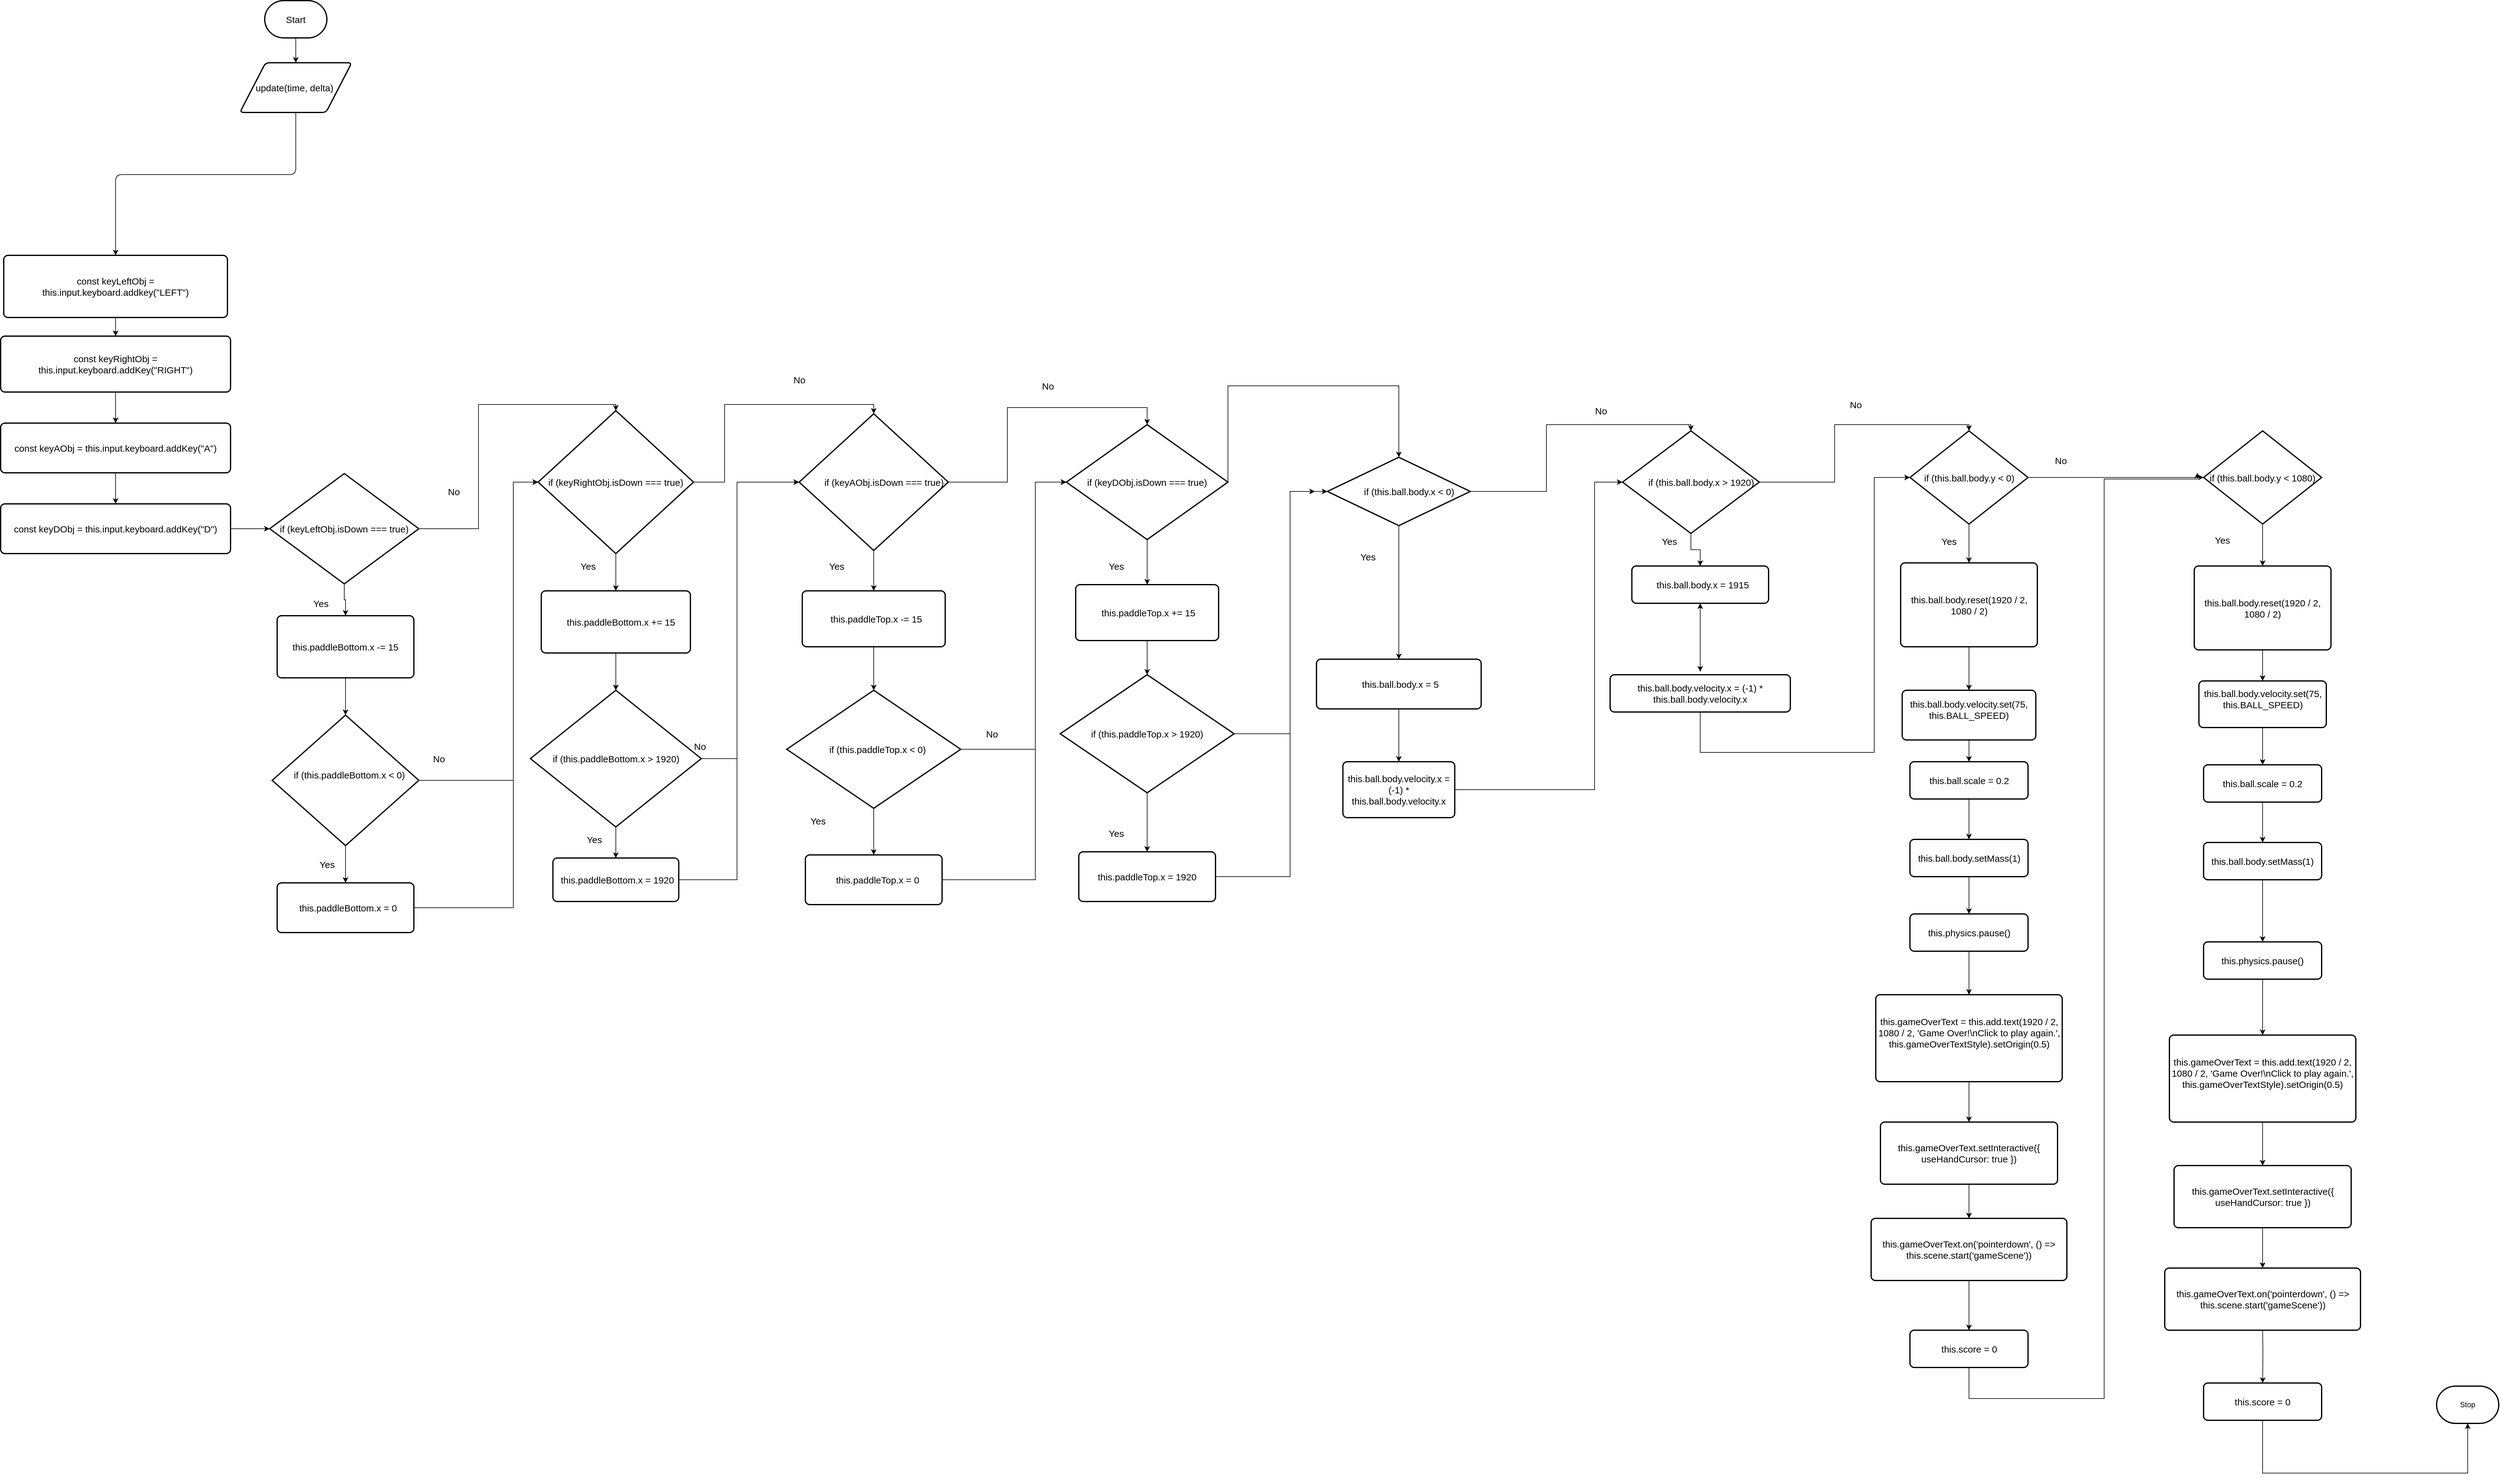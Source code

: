 <mxfile>
    <diagram id="z4mt53UjnIS7nQfkc0E0" name="Page-1">
        <mxGraphModel dx="2086" dy="1900" grid="1" gridSize="10" guides="1" tooltips="1" connect="1" arrows="1" fold="1" page="1" pageScale="1" pageWidth="827" pageHeight="1169" math="0" shadow="0">
            <root>
                <mxCell id="0"/>
                <mxCell id="1" parent="0"/>
                <mxCell id="9" style="edgeStyle=orthogonalEdgeStyle;html=1;rounded=0;" parent="1" source="2" target="8" edge="1">
                    <mxGeometry relative="1" as="geometry"/>
                </mxCell>
                <mxCell id="2" value="&lt;font style=&quot;font-size: 15px&quot;&gt;Start&lt;/font&gt;" style="strokeWidth=2;html=1;shape=mxgraph.flowchart.terminator;whiteSpace=wrap;" parent="1" vertex="1">
                    <mxGeometry x="-375" y="-90" width="100" height="60" as="geometry"/>
                </mxCell>
                <mxCell id="32" style="edgeStyle=orthogonalEdgeStyle;rounded=0;html=1;entryX=0.5;entryY=0;entryDx=0;entryDy=0;fontSize=15;" parent="1" source="7" target="31" edge="1">
                    <mxGeometry relative="1" as="geometry"/>
                </mxCell>
                <mxCell id="45" style="edgeStyle=orthogonalEdgeStyle;rounded=0;html=1;entryX=0;entryY=0.5;entryDx=0;entryDy=0;entryPerimeter=0;fontSize=15;" parent="1" source="7" target="34" edge="1">
                    <mxGeometry relative="1" as="geometry">
                        <Array as="points">
                            <mxPoint x="25" y="1165"/>
                            <mxPoint x="25" y="685"/>
                        </Array>
                    </mxGeometry>
                </mxCell>
                <mxCell id="7" value="&lt;font style=&quot;font-size: 15px&quot;&gt;&amp;nbsp; &amp;nbsp; &amp;nbsp; &amp;nbsp; if (this.paddleBottom.x &amp;lt; 0)&amp;nbsp; &amp;nbsp; &amp;nbsp; &amp;nbsp;&amp;nbsp;&lt;/font&gt;" style="strokeWidth=2;html=1;shape=mxgraph.flowchart.decision;whiteSpace=wrap;" parent="1" vertex="1">
                    <mxGeometry x="-363" y="1060" width="236" height="210" as="geometry"/>
                </mxCell>
                <mxCell id="145" style="edgeStyle=orthogonalEdgeStyle;html=1;entryX=0.5;entryY=0;entryDx=0;entryDy=0;" edge="1" parent="1" source="8" target="17">
                    <mxGeometry relative="1" as="geometry">
                        <mxPoint x="-315" y="190" as="sourcePoint"/>
                        <Array as="points">
                            <mxPoint x="-325" y="190"/>
                            <mxPoint x="-615" y="190"/>
                        </Array>
                    </mxGeometry>
                </mxCell>
                <mxCell id="8" value="&lt;font style=&quot;font-size: 15px&quot;&gt;update(time, delta)&amp;nbsp;&lt;/font&gt;" style="shape=parallelogram;html=1;strokeWidth=2;perimeter=parallelogramPerimeter;whiteSpace=wrap;rounded=1;arcSize=12;size=0.23;" parent="1" vertex="1">
                    <mxGeometry x="-415" y="10" width="180" height="80" as="geometry"/>
                </mxCell>
                <mxCell id="21" style="edgeStyle=orthogonalEdgeStyle;rounded=0;html=1;entryX=0.5;entryY=0;entryDx=0;entryDy=0;fontSize=15;" parent="1" source="17" target="19" edge="1">
                    <mxGeometry relative="1" as="geometry"/>
                </mxCell>
                <mxCell id="17" value="&lt;font style=&quot;font-size: 15px&quot;&gt;const keyLeftObj = this.input.keyboard.addkey(&quot;LEFT&quot;)&lt;/font&gt;" style="rounded=1;whiteSpace=wrap;html=1;absoluteArcSize=1;arcSize=14;strokeWidth=2;" parent="1" vertex="1">
                    <mxGeometry x="-795" y="320" width="360" height="100" as="geometry"/>
                </mxCell>
                <mxCell id="22" style="edgeStyle=orthogonalEdgeStyle;rounded=0;html=1;fontSize=15;" parent="1" source="19" target="20" edge="1">
                    <mxGeometry relative="1" as="geometry"/>
                </mxCell>
                <mxCell id="19" value="&lt;font style=&quot;font-size: 15px&quot;&gt;const keyRightObj = this.input.keyboard.addKey(&quot;RIGHT&quot;)&lt;/font&gt;" style="rounded=1;whiteSpace=wrap;html=1;absoluteArcSize=1;arcSize=14;strokeWidth=2;" parent="1" vertex="1">
                    <mxGeometry x="-800" y="450" width="370" height="90" as="geometry"/>
                </mxCell>
                <mxCell id="24" style="edgeStyle=orthogonalEdgeStyle;rounded=0;html=1;entryX=0.5;entryY=0;entryDx=0;entryDy=0;fontSize=15;" parent="1" source="20" target="23" edge="1">
                    <mxGeometry relative="1" as="geometry"/>
                </mxCell>
                <mxCell id="20" value="&lt;font style=&quot;font-size: 15px&quot;&gt;const keyAObj = this.input.keyboard.addKey(&quot;A&quot;)&lt;/font&gt;" style="rounded=1;whiteSpace=wrap;html=1;absoluteArcSize=1;arcSize=14;strokeWidth=2;" parent="1" vertex="1">
                    <mxGeometry x="-800" y="590" width="370" height="80" as="geometry"/>
                </mxCell>
                <mxCell id="26" style="edgeStyle=orthogonalEdgeStyle;rounded=0;html=1;fontSize=15;" parent="1" source="23" target="25" edge="1">
                    <mxGeometry relative="1" as="geometry"/>
                </mxCell>
                <mxCell id="23" value="&lt;font style=&quot;font-size: 15px&quot;&gt;const keyDObj = this.input.keyboard.addKey(&quot;D&quot;)&lt;/font&gt;" style="rounded=1;whiteSpace=wrap;html=1;absoluteArcSize=1;arcSize=14;strokeWidth=2;" parent="1" vertex="1">
                    <mxGeometry x="-800" y="720" width="370" height="80" as="geometry"/>
                </mxCell>
                <mxCell id="28" style="edgeStyle=orthogonalEdgeStyle;rounded=0;html=1;fontSize=15;" parent="1" source="25" target="27" edge="1">
                    <mxGeometry relative="1" as="geometry"/>
                </mxCell>
                <mxCell id="144" style="edgeStyle=orthogonalEdgeStyle;rounded=0;html=1;entryX=0.5;entryY=0;entryDx=0;entryDy=0;entryPerimeter=0;fontSize=15;" parent="1" source="25" target="34" edge="1">
                    <mxGeometry relative="1" as="geometry"/>
                </mxCell>
                <mxCell id="25" value="&lt;font style=&quot;font-size: 15px&quot;&gt;if (keyLeftObj.isDown === true)&lt;/font&gt;" style="strokeWidth=2;html=1;shape=mxgraph.flowchart.decision;whiteSpace=wrap;" parent="1" vertex="1">
                    <mxGeometry x="-367" y="671.25" width="240" height="177.5" as="geometry"/>
                </mxCell>
                <mxCell id="30" style="edgeStyle=orthogonalEdgeStyle;rounded=0;html=1;fontSize=15;" parent="1" source="27" target="7" edge="1">
                    <mxGeometry relative="1" as="geometry"/>
                </mxCell>
                <mxCell id="27" value="this.paddleBottom.x -= 15" style="rounded=1;whiteSpace=wrap;html=1;absoluteArcSize=1;arcSize=14;strokeWidth=2;fontSize=15;" parent="1" vertex="1">
                    <mxGeometry x="-355" y="900" width="220" height="100" as="geometry"/>
                </mxCell>
                <mxCell id="29" value="Yes" style="text;html=1;align=center;verticalAlign=middle;resizable=0;points=[];autosize=1;strokeColor=none;fillColor=none;fontSize=15;" parent="1" vertex="1">
                    <mxGeometry x="-305" y="870" width="40" height="20" as="geometry"/>
                </mxCell>
                <mxCell id="42" style="edgeStyle=orthogonalEdgeStyle;rounded=0;html=1;entryX=0;entryY=0.5;entryDx=0;entryDy=0;entryPerimeter=0;fontSize=15;" parent="1" source="31" target="34" edge="1">
                    <mxGeometry relative="1" as="geometry">
                        <Array as="points">
                            <mxPoint x="25" y="1370"/>
                            <mxPoint x="25" y="685"/>
                        </Array>
                    </mxGeometry>
                </mxCell>
                <mxCell id="31" value="&amp;nbsp; this.paddleBottom.x = 0" style="rounded=1;whiteSpace=wrap;html=1;absoluteArcSize=1;arcSize=14;strokeWidth=2;fontSize=15;" parent="1" vertex="1">
                    <mxGeometry x="-355" y="1330" width="220" height="80" as="geometry"/>
                </mxCell>
                <mxCell id="33" value="Yes" style="text;html=1;align=center;verticalAlign=middle;resizable=0;points=[];autosize=1;strokeColor=none;fillColor=none;fontSize=15;" parent="1" vertex="1">
                    <mxGeometry x="-295" y="1290" width="40" height="20" as="geometry"/>
                </mxCell>
                <mxCell id="47" style="edgeStyle=none;html=1;entryX=0.5;entryY=0;entryDx=0;entryDy=0;fontSize=15;" parent="1" source="34" target="46" edge="1">
                    <mxGeometry relative="1" as="geometry"/>
                </mxCell>
                <mxCell id="56" style="edgeStyle=orthogonalEdgeStyle;rounded=0;html=1;entryX=0.5;entryY=0;entryDx=0;entryDy=0;entryPerimeter=0;fontSize=15;" parent="1" source="34" target="52" edge="1">
                    <mxGeometry relative="1" as="geometry">
                        <Array as="points">
                            <mxPoint x="365" y="685"/>
                            <mxPoint x="365" y="560"/>
                            <mxPoint x="605" y="560"/>
                        </Array>
                    </mxGeometry>
                </mxCell>
                <mxCell id="34" value="if (keyRightObj.isDown === true)" style="strokeWidth=2;html=1;shape=mxgraph.flowchart.decision;whiteSpace=wrap;fontSize=15;" parent="1" vertex="1">
                    <mxGeometry x="65" y="570" width="250" height="230" as="geometry"/>
                </mxCell>
                <mxCell id="36" value="No" style="text;html=1;align=center;verticalAlign=middle;resizable=0;points=[];autosize=1;strokeColor=none;fillColor=none;fontSize=15;" parent="1" vertex="1">
                    <mxGeometry x="-91" y="690" width="40" height="20" as="geometry"/>
                </mxCell>
                <mxCell id="49" style="edgeStyle=none;html=1;entryX=0.5;entryY=0;entryDx=0;entryDy=0;entryPerimeter=0;fontSize=15;" parent="1" source="46" target="48" edge="1">
                    <mxGeometry relative="1" as="geometry"/>
                </mxCell>
                <mxCell id="46" value="&lt;font style=&quot;font-size: 15px&quot;&gt;&amp;nbsp; &amp;nbsp; this.paddleBottom.x += 15&lt;/font&gt;" style="rounded=1;whiteSpace=wrap;html=1;absoluteArcSize=1;arcSize=14;strokeWidth=2;" parent="1" vertex="1">
                    <mxGeometry x="70" y="860" width="240" height="100" as="geometry"/>
                </mxCell>
                <mxCell id="51" style="edgeStyle=none;html=1;fontSize=15;" parent="1" source="48" target="50" edge="1">
                    <mxGeometry relative="1" as="geometry"/>
                </mxCell>
                <mxCell id="58" style="edgeStyle=orthogonalEdgeStyle;rounded=0;html=1;entryX=0;entryY=0.5;entryDx=0;entryDy=0;entryPerimeter=0;fontSize=15;" parent="1" source="48" target="52" edge="1">
                    <mxGeometry relative="1" as="geometry">
                        <Array as="points">
                            <mxPoint x="385" y="1130"/>
                            <mxPoint x="385" y="685"/>
                        </Array>
                    </mxGeometry>
                </mxCell>
                <mxCell id="48" value="if (this.paddleBottom.x &amp;gt; 1920)" style="strokeWidth=2;html=1;shape=mxgraph.flowchart.decision;whiteSpace=wrap;fontSize=15;" parent="1" vertex="1">
                    <mxGeometry x="52.5" y="1020" width="275" height="220" as="geometry"/>
                </mxCell>
                <mxCell id="57" style="edgeStyle=orthogonalEdgeStyle;rounded=0;html=1;entryX=0;entryY=0.5;entryDx=0;entryDy=0;entryPerimeter=0;fontSize=15;" parent="1" source="50" target="52" edge="1">
                    <mxGeometry relative="1" as="geometry">
                        <Array as="points">
                            <mxPoint x="385" y="1325"/>
                            <mxPoint x="385" y="685"/>
                        </Array>
                    </mxGeometry>
                </mxCell>
                <mxCell id="50" value="&lt;div&gt;&amp;nbsp;this.paddleBottom.x = 1920&lt;/div&gt;" style="rounded=1;whiteSpace=wrap;html=1;absoluteArcSize=1;arcSize=14;strokeWidth=2;fontSize=15;" parent="1" vertex="1">
                    <mxGeometry x="88.75" y="1290" width="202.5" height="70" as="geometry"/>
                </mxCell>
                <mxCell id="62" style="edgeStyle=orthogonalEdgeStyle;rounded=0;html=1;fontSize=15;" parent="1" source="52" target="59" edge="1">
                    <mxGeometry relative="1" as="geometry"/>
                </mxCell>
                <mxCell id="69" style="edgeStyle=orthogonalEdgeStyle;rounded=0;html=1;entryX=0.5;entryY=0;entryDx=0;entryDy=0;entryPerimeter=0;fontSize=15;" parent="1" source="52" target="67" edge="1">
                    <mxGeometry relative="1" as="geometry"/>
                </mxCell>
                <mxCell id="52" value="&amp;nbsp; &amp;nbsp; &amp;nbsp; &amp;nbsp; if (keyAObj.isDown === true)" style="strokeWidth=2;html=1;shape=mxgraph.flowchart.decision;whiteSpace=wrap;fontSize=15;" parent="1" vertex="1">
                    <mxGeometry x="485" y="575" width="240" height="220" as="geometry"/>
                </mxCell>
                <mxCell id="64" style="edgeStyle=orthogonalEdgeStyle;rounded=0;html=1;entryX=0.5;entryY=0;entryDx=0;entryDy=0;entryPerimeter=0;fontSize=15;" parent="1" source="59" target="63" edge="1">
                    <mxGeometry relative="1" as="geometry"/>
                </mxCell>
                <mxCell id="59" value="&amp;nbsp; this.paddleTop.x -= 15" style="rounded=1;whiteSpace=wrap;html=1;absoluteArcSize=1;arcSize=14;strokeWidth=2;fontSize=15;" parent="1" vertex="1">
                    <mxGeometry x="490" y="860" width="230" height="90" as="geometry"/>
                </mxCell>
                <mxCell id="66" style="edgeStyle=orthogonalEdgeStyle;rounded=0;html=1;fontSize=15;" parent="1" source="63" target="65" edge="1">
                    <mxGeometry relative="1" as="geometry"/>
                </mxCell>
                <mxCell id="71" style="edgeStyle=orthogonalEdgeStyle;rounded=0;html=1;entryX=0;entryY=0.5;entryDx=0;entryDy=0;entryPerimeter=0;fontSize=15;" parent="1" source="63" target="67" edge="1">
                    <mxGeometry relative="1" as="geometry">
                        <Array as="points">
                            <mxPoint x="865" y="1115"/>
                            <mxPoint x="865" y="685"/>
                        </Array>
                    </mxGeometry>
                </mxCell>
                <mxCell id="63" value="&amp;nbsp; &amp;nbsp;if (this.paddleTop.x &amp;lt; 0)" style="strokeWidth=2;html=1;shape=mxgraph.flowchart.decision;whiteSpace=wrap;fontSize=15;" parent="1" vertex="1">
                    <mxGeometry x="465" y="1020" width="280" height="190" as="geometry"/>
                </mxCell>
                <mxCell id="70" style="edgeStyle=orthogonalEdgeStyle;rounded=0;html=1;entryX=0;entryY=0.5;entryDx=0;entryDy=0;entryPerimeter=0;fontSize=15;" parent="1" source="65" target="67" edge="1">
                    <mxGeometry relative="1" as="geometry">
                        <Array as="points">
                            <mxPoint x="865" y="1325"/>
                            <mxPoint x="865" y="685"/>
                        </Array>
                    </mxGeometry>
                </mxCell>
                <mxCell id="65" value="&lt;div&gt;&amp;nbsp; &amp;nbsp;this.paddleTop.x = 0&lt;/div&gt;" style="rounded=1;whiteSpace=wrap;html=1;absoluteArcSize=1;arcSize=14;strokeWidth=2;fontSize=15;" parent="1" vertex="1">
                    <mxGeometry x="495" y="1285" width="220" height="80" as="geometry"/>
                </mxCell>
                <mxCell id="73" style="edgeStyle=orthogonalEdgeStyle;rounded=0;html=1;entryX=0.5;entryY=0;entryDx=0;entryDy=0;fontSize=15;" parent="1" source="67" target="72" edge="1">
                    <mxGeometry relative="1" as="geometry"/>
                </mxCell>
                <mxCell id="90" style="edgeStyle=orthogonalEdgeStyle;rounded=0;html=1;fontSize=15;exitX=1;exitY=0.5;exitDx=0;exitDy=0;exitPerimeter=0;entryX=0.5;entryY=0;entryDx=0;entryDy=0;entryPerimeter=0;" parent="1" source="67" target="93" edge="1">
                    <mxGeometry relative="1" as="geometry">
                        <mxPoint x="1490" y="590" as="targetPoint"/>
                        <Array as="points">
                            <mxPoint x="1175" y="530"/>
                            <mxPoint x="1450" y="530"/>
                        </Array>
                    </mxGeometry>
                </mxCell>
                <mxCell id="67" value="if (keyDObj.isDown === true)" style="strokeWidth=2;html=1;shape=mxgraph.flowchart.decision;whiteSpace=wrap;fontSize=15;" parent="1" vertex="1">
                    <mxGeometry x="915" y="592.5" width="260" height="185" as="geometry"/>
                </mxCell>
                <mxCell id="76" style="edgeStyle=orthogonalEdgeStyle;rounded=0;html=1;entryX=0.5;entryY=0;entryDx=0;entryDy=0;entryPerimeter=0;fontSize=15;" parent="1" source="72" target="74" edge="1">
                    <mxGeometry relative="1" as="geometry"/>
                </mxCell>
                <mxCell id="72" value="&amp;nbsp;this.paddleTop.x += 15" style="rounded=1;whiteSpace=wrap;html=1;absoluteArcSize=1;arcSize=14;strokeWidth=2;fontSize=15;" parent="1" vertex="1">
                    <mxGeometry x="930" y="850" width="230" height="90" as="geometry"/>
                </mxCell>
                <mxCell id="77" style="edgeStyle=orthogonalEdgeStyle;rounded=0;html=1;entryX=0.5;entryY=0;entryDx=0;entryDy=0;fontSize=15;" parent="1" source="74" target="75" edge="1">
                    <mxGeometry relative="1" as="geometry"/>
                </mxCell>
                <mxCell id="92" style="edgeStyle=orthogonalEdgeStyle;rounded=0;html=1;fontSize=15;" parent="1" source="74" edge="1">
                    <mxGeometry relative="1" as="geometry">
                        <Array as="points">
                            <mxPoint x="1275" y="1090"/>
                            <mxPoint x="1275" y="700"/>
                        </Array>
                        <mxPoint x="1315" y="700" as="targetPoint"/>
                    </mxGeometry>
                </mxCell>
                <mxCell id="74" value="if (this.paddleTop.x &amp;gt; 1920)" style="strokeWidth=2;html=1;shape=mxgraph.flowchart.decision;whiteSpace=wrap;fontSize=15;" parent="1" vertex="1">
                    <mxGeometry x="905" y="995" width="280" height="190" as="geometry"/>
                </mxCell>
                <mxCell id="91" style="edgeStyle=orthogonalEdgeStyle;rounded=0;html=1;entryX=0;entryY=0.5;entryDx=0;entryDy=0;fontSize=15;entryPerimeter=0;" parent="1" source="75" target="93" edge="1">
                    <mxGeometry relative="1" as="geometry">
                        <Array as="points">
                            <mxPoint x="1275" y="1320"/>
                            <mxPoint x="1275" y="700"/>
                        </Array>
                        <mxPoint x="1315" y="685" as="targetPoint"/>
                    </mxGeometry>
                </mxCell>
                <mxCell id="75" value="this.paddleTop.x = 1920" style="rounded=1;whiteSpace=wrap;html=1;absoluteArcSize=1;arcSize=14;strokeWidth=2;fontSize=15;" parent="1" vertex="1">
                    <mxGeometry x="935" y="1280" width="220" height="80" as="geometry"/>
                </mxCell>
                <mxCell id="78" value="No" style="text;html=1;align=center;verticalAlign=middle;resizable=0;points=[];autosize=1;strokeColor=none;fillColor=none;fontSize=15;" parent="1" vertex="1">
                    <mxGeometry x="-115" y="1120" width="40" height="20" as="geometry"/>
                </mxCell>
                <mxCell id="79" value="Yes" style="text;html=1;align=center;verticalAlign=middle;resizable=0;points=[];autosize=1;strokeColor=none;fillColor=none;fontSize=15;" parent="1" vertex="1">
                    <mxGeometry x="125" y="810" width="40" height="20" as="geometry"/>
                </mxCell>
                <mxCell id="80" value="No" style="text;html=1;align=center;verticalAlign=middle;resizable=0;points=[];autosize=1;strokeColor=none;fillColor=none;fontSize=15;" parent="1" vertex="1">
                    <mxGeometry x="305" y="1100" width="40" height="20" as="geometry"/>
                </mxCell>
                <mxCell id="81" value="Yes" style="text;html=1;align=center;verticalAlign=middle;resizable=0;points=[];autosize=1;strokeColor=none;fillColor=none;fontSize=15;" parent="1" vertex="1">
                    <mxGeometry x="135" y="1250" width="40" height="20" as="geometry"/>
                </mxCell>
                <mxCell id="82" value="Yes" style="text;html=1;align=center;verticalAlign=middle;resizable=0;points=[];autosize=1;strokeColor=none;fillColor=none;fontSize=15;" parent="1" vertex="1">
                    <mxGeometry x="495" y="1220" width="40" height="20" as="geometry"/>
                </mxCell>
                <mxCell id="83" value="No" style="text;html=1;align=center;verticalAlign=middle;resizable=0;points=[];autosize=1;strokeColor=none;fillColor=none;fontSize=15;" parent="1" vertex="1">
                    <mxGeometry x="775" y="1080" width="40" height="20" as="geometry"/>
                </mxCell>
                <mxCell id="84" value="Yes" style="text;html=1;align=center;verticalAlign=middle;resizable=0;points=[];autosize=1;strokeColor=none;fillColor=none;fontSize=15;" parent="1" vertex="1">
                    <mxGeometry x="525" y="810" width="40" height="20" as="geometry"/>
                </mxCell>
                <mxCell id="85" value="No" style="text;html=1;align=center;verticalAlign=middle;resizable=0;points=[];autosize=1;strokeColor=none;fillColor=none;fontSize=15;" parent="1" vertex="1">
                    <mxGeometry x="465" y="510" width="40" height="20" as="geometry"/>
                </mxCell>
                <mxCell id="86" value="No" style="text;html=1;align=center;verticalAlign=middle;resizable=0;points=[];autosize=1;strokeColor=none;fillColor=none;fontSize=15;" parent="1" vertex="1">
                    <mxGeometry x="865" y="520" width="40" height="20" as="geometry"/>
                </mxCell>
                <mxCell id="87" value="Yes" style="text;html=1;align=center;verticalAlign=middle;resizable=0;points=[];autosize=1;strokeColor=none;fillColor=none;fontSize=15;" parent="1" vertex="1">
                    <mxGeometry x="975" y="810" width="40" height="20" as="geometry"/>
                </mxCell>
                <mxCell id="88" value="Yes" style="text;html=1;align=center;verticalAlign=middle;resizable=0;points=[];autosize=1;strokeColor=none;fillColor=none;fontSize=15;" parent="1" vertex="1">
                    <mxGeometry x="975" y="1240" width="40" height="20" as="geometry"/>
                </mxCell>
                <mxCell id="102" style="edgeStyle=orthogonalEdgeStyle;rounded=0;html=1;entryX=0.5;entryY=0;entryDx=0;entryDy=0;entryPerimeter=0;fontSize=15;exitX=1;exitY=0.5;exitDx=0;exitDy=0;exitPerimeter=0;" parent="1" source="93" target="101" edge="1">
                    <mxGeometry relative="1" as="geometry">
                        <mxPoint x="1665" y="685" as="sourcePoint"/>
                    </mxGeometry>
                </mxCell>
                <mxCell id="97" style="edgeStyle=orthogonalEdgeStyle;rounded=0;html=1;fontSize=15;entryX=0.5;entryY=0;entryDx=0;entryDy=0;" parent="1" source="93" target="96" edge="1">
                    <mxGeometry relative="1" as="geometry">
                        <Array as="points">
                            <mxPoint x="1450" y="890"/>
                            <mxPoint x="1450" y="890"/>
                        </Array>
                    </mxGeometry>
                </mxCell>
                <mxCell id="93" value="&amp;nbsp; &amp;nbsp; &amp;nbsp; &amp;nbsp; if (this.ball.body.x &amp;lt; 0)" style="strokeWidth=2;html=1;shape=mxgraph.flowchart.decision;whiteSpace=wrap;fontSize=15;" parent="1" vertex="1">
                    <mxGeometry x="1335" y="645" width="230" height="110" as="geometry"/>
                </mxCell>
                <mxCell id="99" style="edgeStyle=orthogonalEdgeStyle;rounded=0;html=1;entryX=0.5;entryY=0;entryDx=0;entryDy=0;fontSize=15;" parent="1" source="96" target="98" edge="1">
                    <mxGeometry relative="1" as="geometry"/>
                </mxCell>
                <mxCell id="96" value="&lt;div&gt;&amp;nbsp;this.ball.body.x = 5&lt;/div&gt;" style="rounded=1;whiteSpace=wrap;html=1;absoluteArcSize=1;arcSize=14;strokeWidth=2;fontSize=15;" parent="1" vertex="1">
                    <mxGeometry x="1317.5" y="970" width="265" height="80" as="geometry"/>
                </mxCell>
                <mxCell id="103" style="edgeStyle=orthogonalEdgeStyle;rounded=0;html=1;entryX=0;entryY=0.5;entryDx=0;entryDy=0;entryPerimeter=0;fontSize=15;" parent="1" source="98" target="101" edge="1">
                    <mxGeometry relative="1" as="geometry">
                        <Array as="points">
                            <mxPoint x="1765" y="1180"/>
                            <mxPoint x="1765" y="685"/>
                        </Array>
                    </mxGeometry>
                </mxCell>
                <mxCell id="98" value="this.ball.body.velocity.x = (-1) * this.ball.body.velocity.x" style="rounded=1;whiteSpace=wrap;html=1;absoluteArcSize=1;arcSize=14;strokeWidth=2;fontSize=15;" parent="1" vertex="1">
                    <mxGeometry x="1360" y="1135" width="180" height="90" as="geometry"/>
                </mxCell>
                <mxCell id="100" value="Yes" style="text;html=1;align=center;verticalAlign=middle;resizable=0;points=[];autosize=1;strokeColor=none;fillColor=none;fontSize=15;" parent="1" vertex="1">
                    <mxGeometry x="1380" y="795" width="40" height="20" as="geometry"/>
                </mxCell>
                <mxCell id="106" style="edgeStyle=orthogonalEdgeStyle;rounded=0;html=1;entryX=0.5;entryY=0;entryDx=0;entryDy=0;fontSize=15;" parent="1" source="101" target="105" edge="1">
                    <mxGeometry relative="1" as="geometry"/>
                </mxCell>
                <mxCell id="114" style="edgeStyle=orthogonalEdgeStyle;rounded=0;html=1;entryX=0.5;entryY=0;entryDx=0;entryDy=0;entryPerimeter=0;fontSize=15;" parent="1" source="101" target="113" edge="1">
                    <mxGeometry relative="1" as="geometry"/>
                </mxCell>
                <mxCell id="101" value="&amp;nbsp; &amp;nbsp; &amp;nbsp; &amp;nbsp; if (this.ball.body.x &amp;gt; 1920)" style="strokeWidth=2;html=1;shape=mxgraph.flowchart.decision;whiteSpace=wrap;fontSize=15;" parent="1" vertex="1">
                    <mxGeometry x="1810" y="602.5" width="220" height="165" as="geometry"/>
                </mxCell>
                <mxCell id="108" style="edgeStyle=orthogonalEdgeStyle;rounded=0;html=1;fontSize=15;" parent="1" source="105" edge="1">
                    <mxGeometry relative="1" as="geometry">
                        <mxPoint x="1935" y="990" as="targetPoint"/>
                    </mxGeometry>
                </mxCell>
                <mxCell id="105" value="&amp;nbsp; this.ball.body.x = 1915" style="rounded=1;whiteSpace=wrap;html=1;absoluteArcSize=1;arcSize=14;strokeWidth=2;fontSize=15;" parent="1" vertex="1">
                    <mxGeometry x="1825" y="820" width="220" height="60" as="geometry"/>
                </mxCell>
                <mxCell id="147" value="" style="edgeStyle=orthogonalEdgeStyle;html=1;" edge="1" parent="1" target="105">
                    <mxGeometry relative="1" as="geometry">
                        <mxPoint x="1935" y="990" as="sourcePoint"/>
                        <Array as="points">
                            <mxPoint x="1935" y="980"/>
                            <mxPoint x="1935" y="980"/>
                        </Array>
                    </mxGeometry>
                </mxCell>
                <mxCell id="115" style="edgeStyle=orthogonalEdgeStyle;rounded=0;html=1;entryX=0;entryY=0.5;entryDx=0;entryDy=0;entryPerimeter=0;fontSize=15;" parent="1" source="111" target="113" edge="1">
                    <mxGeometry relative="1" as="geometry">
                        <Array as="points">
                            <mxPoint x="1935" y="1120"/>
                            <mxPoint x="2215" y="1120"/>
                            <mxPoint x="2215" y="677"/>
                        </Array>
                    </mxGeometry>
                </mxCell>
                <mxCell id="111" value="this.ball.body.velocity.x = (-1) * this.ball.body.velocity.x" style="rounded=1;whiteSpace=wrap;html=1;absoluteArcSize=1;arcSize=14;strokeWidth=2;fontSize=15;" parent="1" vertex="1">
                    <mxGeometry x="1790" y="995" width="290" height="60" as="geometry"/>
                </mxCell>
                <mxCell id="118" style="edgeStyle=orthogonalEdgeStyle;rounded=0;html=1;entryX=0.5;entryY=0;entryDx=0;entryDy=0;fontSize=15;" parent="1" source="113" target="117" edge="1">
                    <mxGeometry relative="1" as="geometry"/>
                </mxCell>
                <mxCell id="162" style="edgeStyle=orthogonalEdgeStyle;html=1;entryX=0;entryY=0.5;entryDx=0;entryDy=0;entryPerimeter=0;" edge="1" parent="1" source="113" target="161">
                    <mxGeometry relative="1" as="geometry"/>
                </mxCell>
                <mxCell id="113" value="if (this.ball.body.y &amp;lt; 0)" style="strokeWidth=2;html=1;shape=mxgraph.flowchart.decision;whiteSpace=wrap;fontSize=15;" parent="1" vertex="1">
                    <mxGeometry x="2272.5" y="602.5" width="190" height="150" as="geometry"/>
                </mxCell>
                <mxCell id="186" style="edgeStyle=orthogonalEdgeStyle;rounded=0;html=1;entryX=0.5;entryY=0;entryDx=0;entryDy=0;" edge="1" parent="1" source="117" target="148">
                    <mxGeometry relative="1" as="geometry"/>
                </mxCell>
                <mxCell id="117" value="this.ball.body.reset(1920 / 2, 1080 / 2)" style="rounded=1;whiteSpace=wrap;html=1;absoluteArcSize=1;arcSize=14;strokeWidth=2;fontSize=15;" parent="1" vertex="1">
                    <mxGeometry x="2257.5" y="815" width="220" height="135" as="geometry"/>
                </mxCell>
                <mxCell id="124" style="edgeStyle=orthogonalEdgeStyle;rounded=0;html=1;entryX=0.5;entryY=0;entryDx=0;entryDy=0;fontSize=15;exitX=0.5;exitY=1;exitDx=0;exitDy=0;" parent="1" source="148" target="121" edge="1">
                    <mxGeometry relative="1" as="geometry">
                        <mxPoint x="2380" y="1165.0" as="sourcePoint"/>
                    </mxGeometry>
                </mxCell>
                <mxCell id="125" style="edgeStyle=orthogonalEdgeStyle;rounded=0;html=1;entryX=0.5;entryY=0;entryDx=0;entryDy=0;fontSize=15;" parent="1" source="121" target="122" edge="1">
                    <mxGeometry relative="1" as="geometry"/>
                </mxCell>
                <mxCell id="121" value="this.ball.scale = 0.2" style="rounded=1;whiteSpace=wrap;html=1;absoluteArcSize=1;arcSize=14;strokeWidth=2;fontSize=15;" parent="1" vertex="1">
                    <mxGeometry x="2272.5" y="1135" width="190" height="60" as="geometry"/>
                </mxCell>
                <mxCell id="156" style="edgeStyle=orthogonalEdgeStyle;html=1;" edge="1" parent="1" source="122" target="149">
                    <mxGeometry relative="1" as="geometry"/>
                </mxCell>
                <mxCell id="122" value="&lt;div&gt;this.ball.body.setMass(1)&lt;/div&gt;" style="rounded=1;whiteSpace=wrap;html=1;absoluteArcSize=1;arcSize=14;strokeWidth=2;fontSize=15;" parent="1" vertex="1">
                    <mxGeometry x="2272.5" y="1260" width="190" height="60" as="geometry"/>
                </mxCell>
                <mxCell id="127" value="No" style="text;html=1;align=center;verticalAlign=middle;resizable=0;points=[];autosize=1;strokeColor=none;fillColor=none;fontSize=15;" parent="1" vertex="1">
                    <mxGeometry x="1755" y="560" width="40" height="20" as="geometry"/>
                </mxCell>
                <mxCell id="129" value="Yes" style="text;html=1;align=center;verticalAlign=middle;resizable=0;points=[];autosize=1;strokeColor=none;fillColor=none;fontSize=15;" parent="1" vertex="1">
                    <mxGeometry x="1865" y="770" width="40" height="20" as="geometry"/>
                </mxCell>
                <mxCell id="132" value="No" style="text;html=1;align=center;verticalAlign=middle;resizable=0;points=[];autosize=1;strokeColor=none;fillColor=none;fontSize=15;" parent="1" vertex="1">
                    <mxGeometry x="2165" y="550" width="40" height="20" as="geometry"/>
                </mxCell>
                <mxCell id="133" value="Yes" style="text;html=1;align=center;verticalAlign=middle;resizable=0;points=[];autosize=1;strokeColor=none;fillColor=none;fontSize=15;" parent="1" vertex="1">
                    <mxGeometry x="2315" y="770" width="40" height="20" as="geometry"/>
                </mxCell>
                <mxCell id="140" value="No" style="text;html=1;align=center;verticalAlign=middle;resizable=0;points=[];autosize=1;strokeColor=none;fillColor=none;fontSize=15;" parent="1" vertex="1">
                    <mxGeometry x="2495" y="640" width="40" height="20" as="geometry"/>
                </mxCell>
                <mxCell id="148" value="&lt;div&gt;this.ball.body.velocity.set(75, this.BALL_SPEED)&lt;/div&gt;&lt;div&gt;&lt;br&gt;&lt;/div&gt;" style="rounded=1;whiteSpace=wrap;html=1;absoluteArcSize=1;arcSize=14;strokeWidth=2;fontSize=15;" vertex="1" parent="1">
                    <mxGeometry x="2260" y="1020" width="215" height="80" as="geometry"/>
                </mxCell>
                <mxCell id="157" style="edgeStyle=orthogonalEdgeStyle;html=1;" edge="1" parent="1" source="149" target="150">
                    <mxGeometry relative="1" as="geometry"/>
                </mxCell>
                <mxCell id="149" value="this.physics.pause()" style="rounded=1;whiteSpace=wrap;html=1;absoluteArcSize=1;arcSize=14;strokeWidth=2;fontSize=15;" vertex="1" parent="1">
                    <mxGeometry x="2272.5" y="1380" width="190" height="60" as="geometry"/>
                </mxCell>
                <mxCell id="158" style="edgeStyle=orthogonalEdgeStyle;html=1;" edge="1" parent="1" source="150" target="151">
                    <mxGeometry relative="1" as="geometry"/>
                </mxCell>
                <mxCell id="150" value="&lt;div&gt;this.gameOverText = this.add.text(1920 / 2, 1080 / 2, 'Game Over!\nClick to play again.', this.gameOverTextStyle).setOrigin(0.5)&lt;/div&gt;&lt;div&gt;&lt;br&gt;&lt;/div&gt;" style="rounded=1;whiteSpace=wrap;html=1;absoluteArcSize=1;arcSize=14;strokeWidth=2;fontSize=15;" vertex="1" parent="1">
                    <mxGeometry x="2217.5" y="1510" width="300" height="140" as="geometry"/>
                </mxCell>
                <mxCell id="159" style="edgeStyle=orthogonalEdgeStyle;html=1;" edge="1" parent="1" source="151" target="153">
                    <mxGeometry relative="1" as="geometry"/>
                </mxCell>
                <mxCell id="151" value="this.gameOverText.setInteractive({ useHandCursor: true })" style="rounded=1;whiteSpace=wrap;html=1;absoluteArcSize=1;arcSize=14;strokeWidth=2;fontSize=15;" vertex="1" parent="1">
                    <mxGeometry x="2225" y="1715" width="285" height="100" as="geometry"/>
                </mxCell>
                <mxCell id="160" style="edgeStyle=orthogonalEdgeStyle;html=1;entryX=0.5;entryY=0;entryDx=0;entryDy=0;" edge="1" parent="1" source="153" target="154">
                    <mxGeometry relative="1" as="geometry"/>
                </mxCell>
                <mxCell id="153" value="this.gameOverText.on('pointerdown', () =&amp;gt; this.scene.start('gameScene'))" style="rounded=1;whiteSpace=wrap;html=1;absoluteArcSize=1;arcSize=14;strokeWidth=2;fontSize=15;" vertex="1" parent="1">
                    <mxGeometry x="2210" y="1870" width="315" height="100" as="geometry"/>
                </mxCell>
                <mxCell id="182" style="edgeStyle=orthogonalEdgeStyle;html=1;rounded=0;" edge="1" parent="1" source="154">
                    <mxGeometry relative="1" as="geometry">
                        <mxPoint x="2735" y="670" as="targetPoint"/>
                        <Array as="points">
                            <mxPoint x="2585" y="2160"/>
                            <mxPoint x="2585" y="680"/>
                            <mxPoint x="2735" y="680"/>
                        </Array>
                    </mxGeometry>
                </mxCell>
                <mxCell id="154" value="this.score = 0" style="rounded=1;whiteSpace=wrap;html=1;absoluteArcSize=1;arcSize=14;strokeWidth=2;fontSize=15;" vertex="1" parent="1">
                    <mxGeometry x="2272.5" y="2050" width="190" height="60" as="geometry"/>
                </mxCell>
                <mxCell id="179" style="edgeStyle=orthogonalEdgeStyle;html=1;entryX=0.5;entryY=0;entryDx=0;entryDy=0;" edge="1" parent="1" source="161" target="164">
                    <mxGeometry relative="1" as="geometry"/>
                </mxCell>
                <mxCell id="161" value="if (this.ball.body.y &amp;lt; 1080)" style="strokeWidth=2;html=1;shape=mxgraph.flowchart.decision;whiteSpace=wrap;fontSize=15;" vertex="1" parent="1">
                    <mxGeometry x="2745" y="602.5" width="190" height="150" as="geometry"/>
                </mxCell>
                <mxCell id="163" style="edgeStyle=orthogonalEdgeStyle;rounded=0;html=1;entryX=0.5;entryY=0;entryDx=0;entryDy=0;entryPerimeter=0;fontSize=15;" edge="1" parent="1" source="164">
                    <mxGeometry relative="1" as="geometry">
                        <mxPoint x="2840" y="1005" as="targetPoint"/>
                    </mxGeometry>
                </mxCell>
                <mxCell id="164" value="this.ball.body.reset(1920 / 2, 1080 / 2)" style="rounded=1;whiteSpace=wrap;html=1;absoluteArcSize=1;arcSize=14;strokeWidth=2;fontSize=15;" vertex="1" parent="1">
                    <mxGeometry x="2730" y="820" width="220" height="135" as="geometry"/>
                </mxCell>
                <mxCell id="165" style="edgeStyle=orthogonalEdgeStyle;rounded=0;html=1;entryX=0.5;entryY=0;entryDx=0;entryDy=0;fontSize=15;exitX=0.5;exitY=1;exitDx=0;exitDy=0;" edge="1" parent="1" source="170" target="167">
                    <mxGeometry relative="1" as="geometry">
                        <mxPoint x="2840" y="1170.0" as="sourcePoint"/>
                    </mxGeometry>
                </mxCell>
                <mxCell id="166" style="edgeStyle=orthogonalEdgeStyle;rounded=0;html=1;entryX=0.5;entryY=0;entryDx=0;entryDy=0;fontSize=15;" edge="1" parent="1" source="167" target="169">
                    <mxGeometry relative="1" as="geometry"/>
                </mxCell>
                <mxCell id="167" value="this.ball.scale = 0.2" style="rounded=1;whiteSpace=wrap;html=1;absoluteArcSize=1;arcSize=14;strokeWidth=2;fontSize=15;" vertex="1" parent="1">
                    <mxGeometry x="2745" y="1140" width="190" height="60" as="geometry"/>
                </mxCell>
                <mxCell id="168" style="edgeStyle=orthogonalEdgeStyle;html=1;" edge="1" parent="1" source="169" target="172">
                    <mxGeometry relative="1" as="geometry"/>
                </mxCell>
                <mxCell id="169" value="&lt;div&gt;this.ball.body.setMass(1)&lt;/div&gt;" style="rounded=1;whiteSpace=wrap;html=1;absoluteArcSize=1;arcSize=14;strokeWidth=2;fontSize=15;" vertex="1" parent="1">
                    <mxGeometry x="2745" y="1265" width="190" height="60" as="geometry"/>
                </mxCell>
                <mxCell id="170" value="&lt;div&gt;this.ball.body.velocity.set(75, this.BALL_SPEED)&lt;/div&gt;&lt;div&gt;&lt;br&gt;&lt;/div&gt;" style="rounded=1;whiteSpace=wrap;html=1;absoluteArcSize=1;arcSize=14;strokeWidth=2;fontSize=15;" vertex="1" parent="1">
                    <mxGeometry x="2737.5" y="1005" width="205" height="75" as="geometry"/>
                </mxCell>
                <mxCell id="171" style="edgeStyle=orthogonalEdgeStyle;html=1;" edge="1" parent="1" source="172" target="174">
                    <mxGeometry relative="1" as="geometry"/>
                </mxCell>
                <mxCell id="172" value="this.physics.pause()" style="rounded=1;whiteSpace=wrap;html=1;absoluteArcSize=1;arcSize=14;strokeWidth=2;fontSize=15;" vertex="1" parent="1">
                    <mxGeometry x="2745" y="1425" width="190" height="60" as="geometry"/>
                </mxCell>
                <mxCell id="173" style="edgeStyle=orthogonalEdgeStyle;html=1;" edge="1" parent="1" source="174" target="176">
                    <mxGeometry relative="1" as="geometry"/>
                </mxCell>
                <mxCell id="174" value="&lt;div&gt;this.gameOverText = this.add.text(1920 / 2, 1080 / 2, 'Game Over!\nClick to play again.', this.gameOverTextStyle).setOrigin(0.5)&lt;/div&gt;&lt;div&gt;&lt;br&gt;&lt;/div&gt;" style="rounded=1;whiteSpace=wrap;html=1;absoluteArcSize=1;arcSize=14;strokeWidth=2;fontSize=15;" vertex="1" parent="1">
                    <mxGeometry x="2690" y="1575" width="300" height="140" as="geometry"/>
                </mxCell>
                <mxCell id="175" style="edgeStyle=orthogonalEdgeStyle;html=1;entryX=0.5;entryY=0;entryDx=0;entryDy=0;" edge="1" parent="1" source="176" target="181">
                    <mxGeometry relative="1" as="geometry">
                        <mxPoint x="2840" y="1945" as="targetPoint"/>
                    </mxGeometry>
                </mxCell>
                <mxCell id="176" value="this.gameOverText.setInteractive({ useHandCursor: true })" style="rounded=1;whiteSpace=wrap;html=1;absoluteArcSize=1;arcSize=14;strokeWidth=2;fontSize=15;" vertex="1" parent="1">
                    <mxGeometry x="2697.5" y="1785" width="285" height="100" as="geometry"/>
                </mxCell>
                <mxCell id="177" style="edgeStyle=orthogonalEdgeStyle;html=1;entryX=0.5;entryY=0;entryDx=0;entryDy=0;" edge="1" parent="1" target="178">
                    <mxGeometry relative="1" as="geometry">
                        <mxPoint x="2840" y="2045" as="sourcePoint"/>
                    </mxGeometry>
                </mxCell>
                <mxCell id="188" style="edgeStyle=orthogonalEdgeStyle;rounded=0;html=1;" edge="1" parent="1" source="178">
                    <mxGeometry relative="1" as="geometry">
                        <mxPoint x="3170" y="2200" as="targetPoint"/>
                        <Array as="points">
                            <mxPoint x="2840" y="2280"/>
                            <mxPoint x="3170" y="2280"/>
                        </Array>
                    </mxGeometry>
                </mxCell>
                <mxCell id="178" value="this.score = 0" style="rounded=1;whiteSpace=wrap;html=1;absoluteArcSize=1;arcSize=14;strokeWidth=2;fontSize=15;" vertex="1" parent="1">
                    <mxGeometry x="2745" y="2135" width="190" height="60" as="geometry"/>
                </mxCell>
                <mxCell id="180" value="Yes" style="text;html=1;align=center;verticalAlign=middle;resizable=0;points=[];autosize=1;strokeColor=none;fillColor=none;fontSize=15;" vertex="1" parent="1">
                    <mxGeometry x="2755" y="767.5" width="40" height="20" as="geometry"/>
                </mxCell>
                <mxCell id="181" value="this.gameOverText.on('pointerdown', () =&amp;gt; this.scene.start('gameScene'))" style="rounded=1;whiteSpace=wrap;html=1;absoluteArcSize=1;arcSize=14;strokeWidth=2;fontSize=15;" vertex="1" parent="1">
                    <mxGeometry x="2682.5" y="1950" width="315" height="100" as="geometry"/>
                </mxCell>
                <mxCell id="184" value="Stop" style="strokeWidth=2;html=1;shape=mxgraph.flowchart.terminator;whiteSpace=wrap;" vertex="1" parent="1">
                    <mxGeometry x="3120" y="2140" width="100" height="60" as="geometry"/>
                </mxCell>
            </root>
        </mxGraphModel>
    </diagram>
</mxfile>
